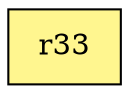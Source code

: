 digraph G {
rankdir=BT;ranksep="2.0";
"r33" [shape=record,fillcolor=khaki1,style=filled,label="{r33}"];
}